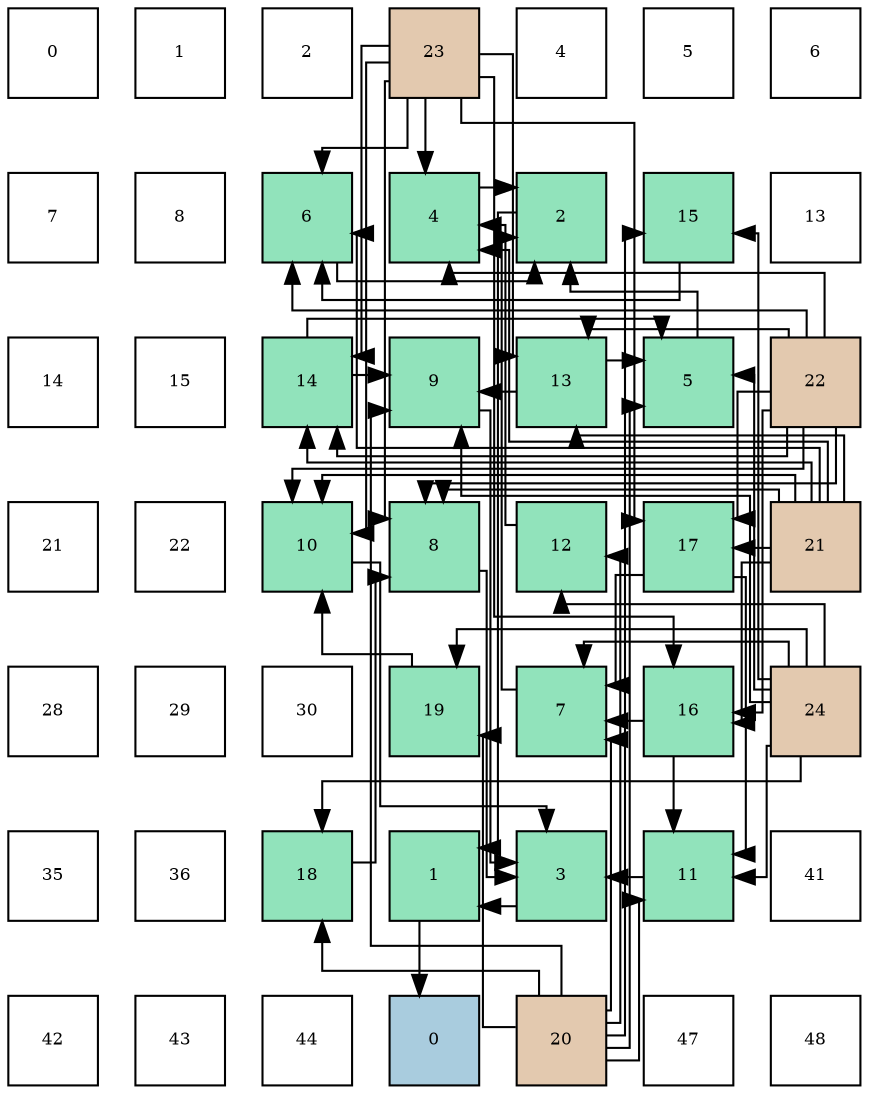 digraph layout{
 rankdir=TB;
 splines=ortho;
 node [style=filled shape=square fixedsize=true width=0.6];
0[label="0", fontsize=8, fillcolor="#ffffff"];
1[label="1", fontsize=8, fillcolor="#ffffff"];
2[label="2", fontsize=8, fillcolor="#ffffff"];
3[label="23", fontsize=8, fillcolor="#e3c9af"];
4[label="4", fontsize=8, fillcolor="#ffffff"];
5[label="5", fontsize=8, fillcolor="#ffffff"];
6[label="6", fontsize=8, fillcolor="#ffffff"];
7[label="7", fontsize=8, fillcolor="#ffffff"];
8[label="8", fontsize=8, fillcolor="#ffffff"];
9[label="6", fontsize=8, fillcolor="#91e3bb"];
10[label="4", fontsize=8, fillcolor="#91e3bb"];
11[label="2", fontsize=8, fillcolor="#91e3bb"];
12[label="15", fontsize=8, fillcolor="#91e3bb"];
13[label="13", fontsize=8, fillcolor="#ffffff"];
14[label="14", fontsize=8, fillcolor="#ffffff"];
15[label="15", fontsize=8, fillcolor="#ffffff"];
16[label="14", fontsize=8, fillcolor="#91e3bb"];
17[label="9", fontsize=8, fillcolor="#91e3bb"];
18[label="13", fontsize=8, fillcolor="#91e3bb"];
19[label="5", fontsize=8, fillcolor="#91e3bb"];
20[label="22", fontsize=8, fillcolor="#e3c9af"];
21[label="21", fontsize=8, fillcolor="#ffffff"];
22[label="22", fontsize=8, fillcolor="#ffffff"];
23[label="10", fontsize=8, fillcolor="#91e3bb"];
24[label="8", fontsize=8, fillcolor="#91e3bb"];
25[label="12", fontsize=8, fillcolor="#91e3bb"];
26[label="17", fontsize=8, fillcolor="#91e3bb"];
27[label="21", fontsize=8, fillcolor="#e3c9af"];
28[label="28", fontsize=8, fillcolor="#ffffff"];
29[label="29", fontsize=8, fillcolor="#ffffff"];
30[label="30", fontsize=8, fillcolor="#ffffff"];
31[label="19", fontsize=8, fillcolor="#91e3bb"];
32[label="7", fontsize=8, fillcolor="#91e3bb"];
33[label="16", fontsize=8, fillcolor="#91e3bb"];
34[label="24", fontsize=8, fillcolor="#e3c9af"];
35[label="35", fontsize=8, fillcolor="#ffffff"];
36[label="36", fontsize=8, fillcolor="#ffffff"];
37[label="18", fontsize=8, fillcolor="#91e3bb"];
38[label="1", fontsize=8, fillcolor="#91e3bb"];
39[label="3", fontsize=8, fillcolor="#91e3bb"];
40[label="11", fontsize=8, fillcolor="#91e3bb"];
41[label="41", fontsize=8, fillcolor="#ffffff"];
42[label="42", fontsize=8, fillcolor="#ffffff"];
43[label="43", fontsize=8, fillcolor="#ffffff"];
44[label="44", fontsize=8, fillcolor="#ffffff"];
45[label="0", fontsize=8, fillcolor="#a9ccde"];
46[label="20", fontsize=8, fillcolor="#e3c9af"];
47[label="47", fontsize=8, fillcolor="#ffffff"];
48[label="48", fontsize=8, fillcolor="#ffffff"];
edge [constraint=false, style=vis];38 -> 45;
11 -> 38;
39 -> 38;
10 -> 11;
19 -> 11;
9 -> 11;
32 -> 11;
24 -> 39;
17 -> 39;
23 -> 39;
40 -> 39;
25 -> 10;
27 -> 10;
20 -> 10;
3 -> 10;
18 -> 19;
16 -> 19;
46 -> 19;
34 -> 19;
12 -> 9;
27 -> 9;
20 -> 9;
3 -> 9;
33 -> 32;
26 -> 32;
46 -> 32;
34 -> 32;
37 -> 24;
27 -> 24;
20 -> 24;
3 -> 24;
18 -> 17;
16 -> 17;
46 -> 17;
34 -> 17;
31 -> 23;
27 -> 23;
20 -> 23;
3 -> 23;
33 -> 40;
26 -> 40;
46 -> 40;
34 -> 40;
46 -> 25;
34 -> 25;
27 -> 18;
20 -> 18;
3 -> 18;
27 -> 16;
20 -> 16;
3 -> 16;
46 -> 12;
34 -> 12;
27 -> 33;
20 -> 33;
3 -> 33;
27 -> 26;
20 -> 26;
3 -> 26;
46 -> 37;
34 -> 37;
46 -> 31;
34 -> 31;
edge [constraint=true, style=invis];
0 -> 7 -> 14 -> 21 -> 28 -> 35 -> 42;
1 -> 8 -> 15 -> 22 -> 29 -> 36 -> 43;
2 -> 9 -> 16 -> 23 -> 30 -> 37 -> 44;
3 -> 10 -> 17 -> 24 -> 31 -> 38 -> 45;
4 -> 11 -> 18 -> 25 -> 32 -> 39 -> 46;
5 -> 12 -> 19 -> 26 -> 33 -> 40 -> 47;
6 -> 13 -> 20 -> 27 -> 34 -> 41 -> 48;
rank = same {0 -> 1 -> 2 -> 3 -> 4 -> 5 -> 6};
rank = same {7 -> 8 -> 9 -> 10 -> 11 -> 12 -> 13};
rank = same {14 -> 15 -> 16 -> 17 -> 18 -> 19 -> 20};
rank = same {21 -> 22 -> 23 -> 24 -> 25 -> 26 -> 27};
rank = same {28 -> 29 -> 30 -> 31 -> 32 -> 33 -> 34};
rank = same {35 -> 36 -> 37 -> 38 -> 39 -> 40 -> 41};
rank = same {42 -> 43 -> 44 -> 45 -> 46 -> 47 -> 48};
}